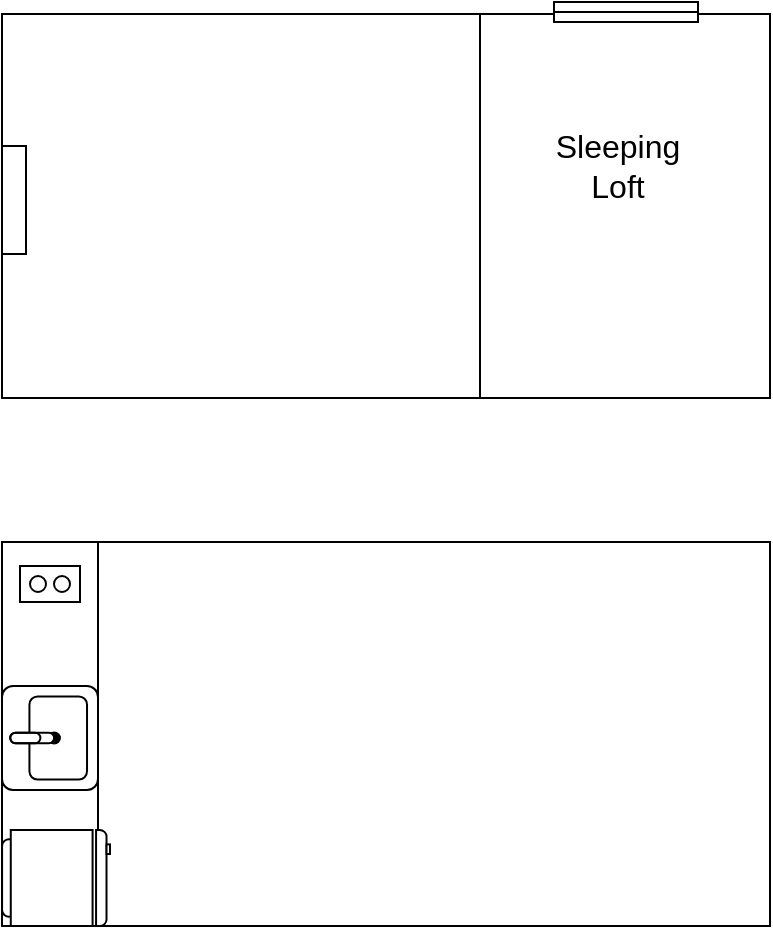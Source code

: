 <mxfile version="12.1.3" type="github" pages="1">
  <diagram id="SGxn4rbbf4xmvFjjaIz-" name="Page-1">
    <mxGraphModel dx="782" dy="433" grid="1" gridSize="2" guides="1" tooltips="1" connect="1" arrows="1" fold="1" page="1" pageScale="1" pageWidth="1100" pageHeight="850" math="0" shadow="0">
      <root>
        <mxCell id="0"/>
        <mxCell id="1" parent="0"/>
        <mxCell id="rbb1ejAeYVXkkltf7h_X-2" value="" style="rounded=0;whiteSpace=wrap;html=1;" vertex="1" parent="1">
          <mxGeometry x="168" y="360" width="384" height="192" as="geometry"/>
        </mxCell>
        <mxCell id="rbb1ejAeYVXkkltf7h_X-10" value="" style="rounded=0;whiteSpace=wrap;html=1;strokeWidth=1;direction=south;" vertex="1" parent="1">
          <mxGeometry x="168" y="360" width="48" height="192" as="geometry"/>
        </mxCell>
        <mxCell id="rbb1ejAeYVXkkltf7h_X-1" value="" style="rounded=0;whiteSpace=wrap;html=1;" vertex="1" parent="1">
          <mxGeometry x="168" y="96" width="384" height="192" as="geometry"/>
        </mxCell>
        <mxCell id="rbb1ejAeYVXkkltf7h_X-3" value="" style="line;strokeWidth=1;direction=south;html=1;" vertex="1" parent="1">
          <mxGeometry x="402" y="96" width="10" height="192" as="geometry"/>
        </mxCell>
        <mxCell id="rbb1ejAeYVXkkltf7h_X-4" value="" style="verticalLabelPosition=bottom;html=1;verticalAlign=top;align=center;shape=mxgraph.floorplan.window;fillColor=#ffffff;strokeWidth=1;" vertex="1" parent="1">
          <mxGeometry x="444" y="90" width="72" height="10" as="geometry"/>
        </mxCell>
        <mxCell id="rbb1ejAeYVXkkltf7h_X-5" value="" style="rounded=0;whiteSpace=wrap;html=1;strokeWidth=1;" vertex="1" parent="1">
          <mxGeometry x="168" y="162" width="12" height="54" as="geometry"/>
        </mxCell>
        <mxCell id="rbb1ejAeYVXkkltf7h_X-7" value="&lt;font style=&quot;font-size: 16px&quot;&gt;Sleeping Loft&lt;/font&gt;" style="text;html=1;strokeColor=none;fillColor=none;align=center;verticalAlign=middle;whiteSpace=wrap;rounded=0;" vertex="1" parent="1">
          <mxGeometry x="456" y="162" width="40" height="20" as="geometry"/>
        </mxCell>
        <mxCell id="rbb1ejAeYVXkkltf7h_X-8" value="" style="verticalLabelPosition=bottom;html=1;verticalAlign=top;align=center;shape=mxgraph.floorplan.refrigerator;strokeWidth=1;direction=north;" vertex="1" parent="1">
          <mxGeometry x="168" y="504" width="54" height="48" as="geometry"/>
        </mxCell>
        <mxCell id="rbb1ejAeYVXkkltf7h_X-9" value="" style="verticalLabelPosition=bottom;html=1;verticalAlign=top;align=center;shape=mxgraph.floorplan.sink_2;strokeWidth=1;direction=north;" vertex="1" parent="1">
          <mxGeometry x="168" y="432" width="48" height="52" as="geometry"/>
        </mxCell>
        <mxCell id="rbb1ejAeYVXkkltf7h_X-11" value="" style="rounded=0;whiteSpace=wrap;html=1;strokeWidth=1;" vertex="1" parent="1">
          <mxGeometry x="177" y="372" width="30" height="18" as="geometry"/>
        </mxCell>
        <mxCell id="rbb1ejAeYVXkkltf7h_X-12" value="" style="ellipse;whiteSpace=wrap;html=1;aspect=fixed;strokeWidth=1;" vertex="1" parent="1">
          <mxGeometry x="182" y="377" width="8" height="8" as="geometry"/>
        </mxCell>
        <mxCell id="rbb1ejAeYVXkkltf7h_X-13" value="" style="ellipse;whiteSpace=wrap;html=1;aspect=fixed;strokeWidth=1;" vertex="1" parent="1">
          <mxGeometry x="194" y="377" width="8" height="8" as="geometry"/>
        </mxCell>
      </root>
    </mxGraphModel>
  </diagram>
</mxfile>
